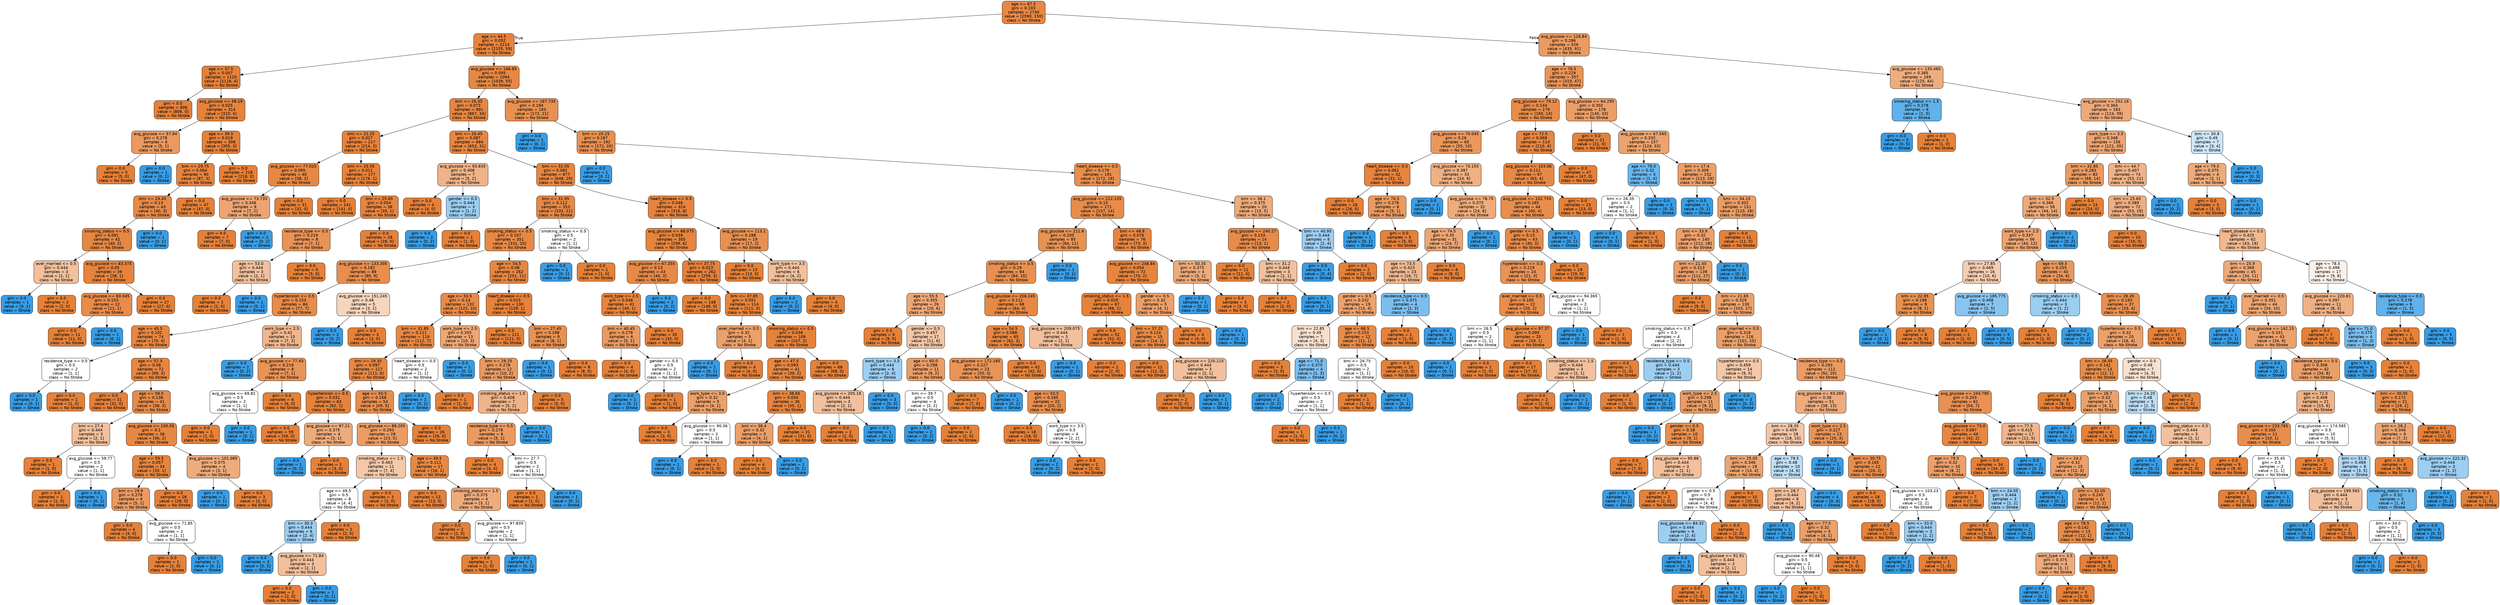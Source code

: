 digraph Tree {
node [shape=box, style="filled, rounded", color="black", fontname="helvetica"] ;
edge [fontname="helvetica"] ;
0 [label="age <= 67.5\ngini = 0.103\nsamples = 2740\nvalue = [2590, 150]\nclass = No Stroke", fillcolor="#e78844"] ;
1 [label="age <= 44.5\ngini = 0.052\nsamples = 2214\nvalue = [2155, 59]\nclass = No Stroke", fillcolor="#e6843e"] ;
0 -> 1 [labeldistance=2.5, labelangle=45, headlabel="True"] ;
2 [label="age <= 37.5\ngini = 0.007\nsamples = 1120\nvalue = [1116, 4]\nclass = No Stroke", fillcolor="#e5813a"] ;
1 -> 2 ;
3 [label="gini = 0.0\nsamples = 806\nvalue = [806, 0]\nclass = No Stroke", fillcolor="#e58139"] ;
2 -> 3 ;
4 [label="avg_glucose <= 58.19\ngini = 0.025\nsamples = 314\nvalue = [310, 4]\nclass = No Stroke", fillcolor="#e5833c"] ;
2 -> 4 ;
5 [label="avg_glucose <= 57.94\ngini = 0.278\nsamples = 6\nvalue = [5, 1]\nclass = No Stroke", fillcolor="#ea9a61"] ;
4 -> 5 ;
6 [label="gini = 0.0\nsamples = 5\nvalue = [5, 0]\nclass = No Stroke", fillcolor="#e58139"] ;
5 -> 6 ;
7 [label="gini = 0.0\nsamples = 1\nvalue = [0, 1]\nclass = Stroke", fillcolor="#399de5"] ;
5 -> 7 ;
8 [label="age <= 39.5\ngini = 0.019\nsamples = 308\nvalue = [305, 3]\nclass = No Stroke", fillcolor="#e5823b"] ;
4 -> 8 ;
9 [label="bmi <= 29.75\ngini = 0.064\nsamples = 90\nvalue = [87, 3]\nclass = No Stroke", fillcolor="#e68540"] ;
8 -> 9 ;
10 [label="bmi <= 29.45\ngini = 0.13\nsamples = 43\nvalue = [40, 3]\nclass = No Stroke", fillcolor="#e78a48"] ;
9 -> 10 ;
11 [label="smoking_status <= 0.5\ngini = 0.091\nsamples = 42\nvalue = [40, 2]\nclass = No Stroke", fillcolor="#e68743"] ;
10 -> 11 ;
12 [label="ever_married <= 0.5\ngini = 0.444\nsamples = 3\nvalue = [2, 1]\nclass = No Stroke", fillcolor="#f2c09c"] ;
11 -> 12 ;
13 [label="gini = 0.0\nsamples = 1\nvalue = [0, 1]\nclass = Stroke", fillcolor="#399de5"] ;
12 -> 13 ;
14 [label="gini = 0.0\nsamples = 2\nvalue = [2, 0]\nclass = No Stroke", fillcolor="#e58139"] ;
12 -> 14 ;
15 [label="avg_glucose <= 83.375\ngini = 0.05\nsamples = 39\nvalue = [38, 1]\nclass = No Stroke", fillcolor="#e6843e"] ;
11 -> 15 ;
16 [label="avg_glucose <= 83.045\ngini = 0.153\nsamples = 12\nvalue = [11, 1]\nclass = No Stroke", fillcolor="#e78c4b"] ;
15 -> 16 ;
17 [label="gini = 0.0\nsamples = 11\nvalue = [11, 0]\nclass = No Stroke", fillcolor="#e58139"] ;
16 -> 17 ;
18 [label="gini = 0.0\nsamples = 1\nvalue = [0, 1]\nclass = Stroke", fillcolor="#399de5"] ;
16 -> 18 ;
19 [label="gini = 0.0\nsamples = 27\nvalue = [27, 0]\nclass = No Stroke", fillcolor="#e58139"] ;
15 -> 19 ;
20 [label="gini = 0.0\nsamples = 1\nvalue = [0, 1]\nclass = Stroke", fillcolor="#399de5"] ;
10 -> 20 ;
21 [label="gini = 0.0\nsamples = 47\nvalue = [47, 0]\nclass = No Stroke", fillcolor="#e58139"] ;
9 -> 21 ;
22 [label="gini = 0.0\nsamples = 218\nvalue = [218, 0]\nclass = No Stroke", fillcolor="#e58139"] ;
8 -> 22 ;
23 [label="avg_glucose <= 166.85\ngini = 0.095\nsamples = 1094\nvalue = [1039, 55]\nclass = No Stroke", fillcolor="#e68843"] ;
1 -> 23 ;
24 [label="bmi <= 26.35\ngini = 0.073\nsamples = 901\nvalue = [867, 34]\nclass = No Stroke", fillcolor="#e68641"] ;
23 -> 24 ;
25 [label="bmi <= 21.25\ngini = 0.027\nsamples = 217\nvalue = [214, 3]\nclass = No Stroke", fillcolor="#e5833c"] ;
24 -> 25 ;
26 [label="avg_glucose <= 77.025\ngini = 0.095\nsamples = 40\nvalue = [38, 2]\nclass = No Stroke", fillcolor="#e68843"] ;
25 -> 26 ;
27 [label="avg_glucose <= 73.735\ngini = 0.346\nsamples = 9\nvalue = [7, 2]\nclass = No Stroke", fillcolor="#eca572"] ;
26 -> 27 ;
28 [label="gini = 0.0\nsamples = 7\nvalue = [7, 0]\nclass = No Stroke", fillcolor="#e58139"] ;
27 -> 28 ;
29 [label="gini = 0.0\nsamples = 2\nvalue = [0, 2]\nclass = Stroke", fillcolor="#399de5"] ;
27 -> 29 ;
30 [label="gini = 0.0\nsamples = 31\nvalue = [31, 0]\nclass = No Stroke", fillcolor="#e58139"] ;
26 -> 30 ;
31 [label="bmi <= 25.55\ngini = 0.011\nsamples = 177\nvalue = [176, 1]\nclass = No Stroke", fillcolor="#e5823a"] ;
25 -> 31 ;
32 [label="gini = 0.0\nsamples = 141\nvalue = [141, 0]\nclass = No Stroke", fillcolor="#e58139"] ;
31 -> 32 ;
33 [label="bmi <= 25.65\ngini = 0.054\nsamples = 36\nvalue = [35, 1]\nclass = No Stroke", fillcolor="#e6853f"] ;
31 -> 33 ;
34 [label="residence_type <= 0.5\ngini = 0.219\nsamples = 8\nvalue = [7, 1]\nclass = No Stroke", fillcolor="#e99355"] ;
33 -> 34 ;
35 [label="age <= 53.0\ngini = 0.444\nsamples = 3\nvalue = [2, 1]\nclass = No Stroke", fillcolor="#f2c09c"] ;
34 -> 35 ;
36 [label="gini = 0.0\nsamples = 2\nvalue = [2, 0]\nclass = No Stroke", fillcolor="#e58139"] ;
35 -> 36 ;
37 [label="gini = 0.0\nsamples = 1\nvalue = [0, 1]\nclass = Stroke", fillcolor="#399de5"] ;
35 -> 37 ;
38 [label="gini = 0.0\nsamples = 5\nvalue = [5, 0]\nclass = No Stroke", fillcolor="#e58139"] ;
34 -> 38 ;
39 [label="gini = 0.0\nsamples = 28\nvalue = [28, 0]\nclass = No Stroke", fillcolor="#e58139"] ;
33 -> 39 ;
40 [label="bmi <= 26.45\ngini = 0.087\nsamples = 684\nvalue = [653, 31]\nclass = No Stroke", fillcolor="#e68742"] ;
24 -> 40 ;
41 [label="avg_glucose <= 93.835\ngini = 0.408\nsamples = 7\nvalue = [5, 2]\nclass = No Stroke", fillcolor="#efb388"] ;
40 -> 41 ;
42 [label="gini = 0.0\nsamples = 4\nvalue = [4, 0]\nclass = No Stroke", fillcolor="#e58139"] ;
41 -> 42 ;
43 [label="gender <= 0.5\ngini = 0.444\nsamples = 3\nvalue = [1, 2]\nclass = Stroke", fillcolor="#9ccef2"] ;
41 -> 43 ;
44 [label="gini = 0.0\nsamples = 2\nvalue = [0, 2]\nclass = Stroke", fillcolor="#399de5"] ;
43 -> 44 ;
45 [label="gini = 0.0\nsamples = 1\nvalue = [1, 0]\nclass = No Stroke", fillcolor="#e58139"] ;
43 -> 45 ;
46 [label="bmi <= 32.05\ngini = 0.082\nsamples = 677\nvalue = [648, 29]\nclass = No Stroke", fillcolor="#e68742"] ;
40 -> 46 ;
47 [label="bmi <= 31.95\ngini = 0.112\nsamples = 353\nvalue = [332, 21]\nclass = No Stroke", fillcolor="#e78946"] ;
46 -> 47 ;
48 [label="smoking_status <= 0.5\ngini = 0.107\nsamples = 351\nvalue = [331, 20]\nclass = No Stroke", fillcolor="#e78945"] ;
47 -> 48 ;
49 [label="avg_glucose <= 133.305\ngini = 0.182\nsamples = 89\nvalue = [80, 9]\nclass = No Stroke", fillcolor="#e88f4f"] ;
48 -> 49 ;
50 [label="hypertension <= 0.5\ngini = 0.153\nsamples = 84\nvalue = [77, 7]\nclass = No Stroke", fillcolor="#e78c4b"] ;
49 -> 50 ;
51 [label="age <= 45.5\ngini = 0.102\nsamples = 74\nvalue = [70, 4]\nclass = No Stroke", fillcolor="#e68844"] ;
50 -> 51 ;
52 [label="residence_type <= 0.5\ngini = 0.5\nsamples = 2\nvalue = [1, 1]\nclass = No Stroke", fillcolor="#ffffff"] ;
51 -> 52 ;
53 [label="gini = 0.0\nsamples = 1\nvalue = [0, 1]\nclass = Stroke", fillcolor="#399de5"] ;
52 -> 53 ;
54 [label="gini = 0.0\nsamples = 1\nvalue = [1, 0]\nclass = No Stroke", fillcolor="#e58139"] ;
52 -> 54 ;
55 [label="age <= 57.5\ngini = 0.08\nsamples = 72\nvalue = [69, 3]\nclass = No Stroke", fillcolor="#e68642"] ;
51 -> 55 ;
56 [label="gini = 0.0\nsamples = 31\nvalue = [31, 0]\nclass = No Stroke", fillcolor="#e58139"] ;
55 -> 56 ;
57 [label="age <= 58.5\ngini = 0.136\nsamples = 41\nvalue = [38, 3]\nclass = No Stroke", fillcolor="#e78b49"] ;
55 -> 57 ;
58 [label="bmi <= 27.4\ngini = 0.444\nsamples = 3\nvalue = [2, 1]\nclass = No Stroke", fillcolor="#f2c09c"] ;
57 -> 58 ;
59 [label="gini = 0.0\nsamples = 1\nvalue = [1, 0]\nclass = No Stroke", fillcolor="#e58139"] ;
58 -> 59 ;
60 [label="avg_glucose <= 59.77\ngini = 0.5\nsamples = 2\nvalue = [1, 1]\nclass = No Stroke", fillcolor="#ffffff"] ;
58 -> 60 ;
61 [label="gini = 0.0\nsamples = 1\nvalue = [1, 0]\nclass = No Stroke", fillcolor="#e58139"] ;
60 -> 61 ;
62 [label="gini = 0.0\nsamples = 1\nvalue = [0, 1]\nclass = Stroke", fillcolor="#399de5"] ;
60 -> 62 ;
63 [label="avg_glucose <= 100.05\ngini = 0.1\nsamples = 38\nvalue = [36, 2]\nclass = No Stroke", fillcolor="#e68844"] ;
57 -> 63 ;
64 [label="age <= 59.5\ngini = 0.057\nsamples = 34\nvalue = [33, 1]\nclass = No Stroke", fillcolor="#e6853f"] ;
63 -> 64 ;
65 [label="bmi <= 29.9\ngini = 0.278\nsamples = 6\nvalue = [5, 1]\nclass = No Stroke", fillcolor="#ea9a61"] ;
64 -> 65 ;
66 [label="gini = 0.0\nsamples = 4\nvalue = [4, 0]\nclass = No Stroke", fillcolor="#e58139"] ;
65 -> 66 ;
67 [label="avg_glucose <= 71.85\ngini = 0.5\nsamples = 2\nvalue = [1, 1]\nclass = No Stroke", fillcolor="#ffffff"] ;
65 -> 67 ;
68 [label="gini = 0.0\nsamples = 1\nvalue = [1, 0]\nclass = No Stroke", fillcolor="#e58139"] ;
67 -> 68 ;
69 [label="gini = 0.0\nsamples = 1\nvalue = [0, 1]\nclass = Stroke", fillcolor="#399de5"] ;
67 -> 69 ;
70 [label="gini = 0.0\nsamples = 28\nvalue = [28, 0]\nclass = No Stroke", fillcolor="#e58139"] ;
64 -> 70 ;
71 [label="avg_glucose <= 101.085\ngini = 0.375\nsamples = 4\nvalue = [3, 1]\nclass = No Stroke", fillcolor="#eeab7b"] ;
63 -> 71 ;
72 [label="gini = 0.0\nsamples = 1\nvalue = [0, 1]\nclass = Stroke", fillcolor="#399de5"] ;
71 -> 72 ;
73 [label="gini = 0.0\nsamples = 3\nvalue = [3, 0]\nclass = No Stroke", fillcolor="#e58139"] ;
71 -> 73 ;
74 [label="work_type <= 2.5\ngini = 0.42\nsamples = 10\nvalue = [7, 3]\nclass = No Stroke", fillcolor="#f0b78e"] ;
50 -> 74 ;
75 [label="gini = 0.0\nsamples = 2\nvalue = [0, 2]\nclass = Stroke", fillcolor="#399de5"] ;
74 -> 75 ;
76 [label="avg_glucose <= 77.43\ngini = 0.219\nsamples = 8\nvalue = [7, 1]\nclass = No Stroke", fillcolor="#e99355"] ;
74 -> 76 ;
77 [label="avg_glucose <= 69.82\ngini = 0.5\nsamples = 2\nvalue = [1, 1]\nclass = No Stroke", fillcolor="#ffffff"] ;
76 -> 77 ;
78 [label="gini = 0.0\nsamples = 1\nvalue = [1, 0]\nclass = No Stroke", fillcolor="#e58139"] ;
77 -> 78 ;
79 [label="gini = 0.0\nsamples = 1\nvalue = [0, 1]\nclass = Stroke", fillcolor="#399de5"] ;
77 -> 79 ;
80 [label="gini = 0.0\nsamples = 6\nvalue = [6, 0]\nclass = No Stroke", fillcolor="#e58139"] ;
76 -> 80 ;
81 [label="avg_glucose <= 151.245\ngini = 0.48\nsamples = 5\nvalue = [3, 2]\nclass = No Stroke", fillcolor="#f6d5bd"] ;
49 -> 81 ;
82 [label="gini = 0.0\nsamples = 2\nvalue = [0, 2]\nclass = Stroke", fillcolor="#399de5"] ;
81 -> 82 ;
83 [label="gini = 0.0\nsamples = 3\nvalue = [3, 0]\nclass = No Stroke", fillcolor="#e58139"] ;
81 -> 83 ;
84 [label="age <= 54.5\ngini = 0.08\nsamples = 262\nvalue = [251, 11]\nclass = No Stroke", fillcolor="#e68742"] ;
48 -> 84 ;
85 [label="age <= 53.5\ngini = 0.14\nsamples = 132\nvalue = [122, 10]\nclass = No Stroke", fillcolor="#e78b49"] ;
84 -> 85 ;
86 [label="bmi <= 31.85\ngini = 0.111\nsamples = 119\nvalue = [112, 7]\nclass = No Stroke", fillcolor="#e78945"] ;
85 -> 86 ;
87 [label="bmi <= 29.35\ngini = 0.097\nsamples = 117\nvalue = [111, 6]\nclass = No Stroke", fillcolor="#e68844"] ;
86 -> 87 ;
88 [label="hypertension <= 0.5\ngini = 0.031\nsamples = 63\nvalue = [62, 1]\nclass = No Stroke", fillcolor="#e5833c"] ;
87 -> 88 ;
89 [label="gini = 0.0\nsamples = 59\nvalue = [59, 0]\nclass = No Stroke", fillcolor="#e58139"] ;
88 -> 89 ;
90 [label="avg_glucose <= 97.21\ngini = 0.375\nsamples = 4\nvalue = [3, 1]\nclass = No Stroke", fillcolor="#eeab7b"] ;
88 -> 90 ;
91 [label="gini = 0.0\nsamples = 1\nvalue = [0, 1]\nclass = Stroke", fillcolor="#399de5"] ;
90 -> 91 ;
92 [label="gini = 0.0\nsamples = 3\nvalue = [3, 0]\nclass = No Stroke", fillcolor="#e58139"] ;
90 -> 92 ;
93 [label="age <= 50.5\ngini = 0.168\nsamples = 54\nvalue = [49, 5]\nclass = No Stroke", fillcolor="#e88e4d"] ;
87 -> 93 ;
94 [label="avg_glucose <= 88.205\ngini = 0.293\nsamples = 28\nvalue = [23, 5]\nclass = No Stroke", fillcolor="#eb9c64"] ;
93 -> 94 ;
95 [label="smoking_status <= 1.5\ngini = 0.463\nsamples = 11\nvalue = [7, 4]\nclass = No Stroke", fillcolor="#f4c9aa"] ;
94 -> 95 ;
96 [label="age <= 49.5\ngini = 0.5\nsamples = 8\nvalue = [4, 4]\nclass = No Stroke", fillcolor="#ffffff"] ;
95 -> 96 ;
97 [label="bmi <= 30.3\ngini = 0.444\nsamples = 6\nvalue = [2, 4]\nclass = Stroke", fillcolor="#9ccef2"] ;
96 -> 97 ;
98 [label="gini = 0.0\nsamples = 3\nvalue = [0, 3]\nclass = Stroke", fillcolor="#399de5"] ;
97 -> 98 ;
99 [label="avg_glucose <= 71.84\ngini = 0.444\nsamples = 3\nvalue = [2, 1]\nclass = No Stroke", fillcolor="#f2c09c"] ;
97 -> 99 ;
100 [label="gini = 0.0\nsamples = 2\nvalue = [2, 0]\nclass = No Stroke", fillcolor="#e58139"] ;
99 -> 100 ;
101 [label="gini = 0.0\nsamples = 1\nvalue = [0, 1]\nclass = Stroke", fillcolor="#399de5"] ;
99 -> 101 ;
102 [label="gini = 0.0\nsamples = 2\nvalue = [2, 0]\nclass = No Stroke", fillcolor="#e58139"] ;
96 -> 102 ;
103 [label="gini = 0.0\nsamples = 3\nvalue = [3, 0]\nclass = No Stroke", fillcolor="#e58139"] ;
95 -> 103 ;
104 [label="age <= 49.5\ngini = 0.111\nsamples = 17\nvalue = [16, 1]\nclass = No Stroke", fillcolor="#e78945"] ;
94 -> 104 ;
105 [label="gini = 0.0\nsamples = 13\nvalue = [13, 0]\nclass = No Stroke", fillcolor="#e58139"] ;
104 -> 105 ;
106 [label="smoking_status <= 1.5\ngini = 0.375\nsamples = 4\nvalue = [3, 1]\nclass = No Stroke", fillcolor="#eeab7b"] ;
104 -> 106 ;
107 [label="gini = 0.0\nsamples = 2\nvalue = [2, 0]\nclass = No Stroke", fillcolor="#e58139"] ;
106 -> 107 ;
108 [label="avg_glucose <= 97.835\ngini = 0.5\nsamples = 2\nvalue = [1, 1]\nclass = No Stroke", fillcolor="#ffffff"] ;
106 -> 108 ;
109 [label="gini = 0.0\nsamples = 1\nvalue = [1, 0]\nclass = No Stroke", fillcolor="#e58139"] ;
108 -> 109 ;
110 [label="gini = 0.0\nsamples = 1\nvalue = [0, 1]\nclass = Stroke", fillcolor="#399de5"] ;
108 -> 110 ;
111 [label="gini = 0.0\nsamples = 26\nvalue = [26, 0]\nclass = No Stroke", fillcolor="#e58139"] ;
93 -> 111 ;
112 [label="heart_disease <= 0.5\ngini = 0.5\nsamples = 2\nvalue = [1, 1]\nclass = No Stroke", fillcolor="#ffffff"] ;
86 -> 112 ;
113 [label="gini = 0.0\nsamples = 1\nvalue = [0, 1]\nclass = Stroke", fillcolor="#399de5"] ;
112 -> 113 ;
114 [label="gini = 0.0\nsamples = 1\nvalue = [1, 0]\nclass = No Stroke", fillcolor="#e58139"] ;
112 -> 114 ;
115 [label="work_type <= 2.5\ngini = 0.355\nsamples = 13\nvalue = [10, 3]\nclass = No Stroke", fillcolor="#eda774"] ;
85 -> 115 ;
116 [label="gini = 0.0\nsamples = 1\nvalue = [0, 1]\nclass = Stroke", fillcolor="#399de5"] ;
115 -> 116 ;
117 [label="bmi <= 29.25\ngini = 0.278\nsamples = 12\nvalue = [10, 2]\nclass = No Stroke", fillcolor="#ea9a61"] ;
115 -> 117 ;
118 [label="smoking_status <= 1.5\ngini = 0.408\nsamples = 7\nvalue = [5, 2]\nclass = No Stroke", fillcolor="#efb388"] ;
117 -> 118 ;
119 [label="residence_type <= 0.5\ngini = 0.278\nsamples = 6\nvalue = [5, 1]\nclass = No Stroke", fillcolor="#ea9a61"] ;
118 -> 119 ;
120 [label="gini = 0.0\nsamples = 4\nvalue = [4, 0]\nclass = No Stroke", fillcolor="#e58139"] ;
119 -> 120 ;
121 [label="bmi <= 27.7\ngini = 0.5\nsamples = 2\nvalue = [1, 1]\nclass = No Stroke", fillcolor="#ffffff"] ;
119 -> 121 ;
122 [label="gini = 0.0\nsamples = 1\nvalue = [1, 0]\nclass = No Stroke", fillcolor="#e58139"] ;
121 -> 122 ;
123 [label="gini = 0.0\nsamples = 1\nvalue = [0, 1]\nclass = Stroke", fillcolor="#399de5"] ;
121 -> 123 ;
124 [label="gini = 0.0\nsamples = 1\nvalue = [0, 1]\nclass = Stroke", fillcolor="#399de5"] ;
118 -> 124 ;
125 [label="gini = 0.0\nsamples = 5\nvalue = [5, 0]\nclass = No Stroke", fillcolor="#e58139"] ;
117 -> 125 ;
126 [label="heart_disease <= 0.5\ngini = 0.015\nsamples = 130\nvalue = [129, 1]\nclass = No Stroke", fillcolor="#e5823b"] ;
84 -> 126 ;
127 [label="gini = 0.0\nsamples = 121\nvalue = [121, 0]\nclass = No Stroke", fillcolor="#e58139"] ;
126 -> 127 ;
128 [label="bmi <= 27.45\ngini = 0.198\nsamples = 9\nvalue = [8, 1]\nclass = No Stroke", fillcolor="#e89152"] ;
126 -> 128 ;
129 [label="gini = 0.0\nsamples = 1\nvalue = [0, 1]\nclass = Stroke", fillcolor="#399de5"] ;
128 -> 129 ;
130 [label="gini = 0.0\nsamples = 8\nvalue = [8, 0]\nclass = No Stroke", fillcolor="#e58139"] ;
128 -> 130 ;
131 [label="smoking_status <= 0.5\ngini = 0.5\nsamples = 2\nvalue = [1, 1]\nclass = No Stroke", fillcolor="#ffffff"] ;
47 -> 131 ;
132 [label="gini = 0.0\nsamples = 1\nvalue = [0, 1]\nclass = Stroke", fillcolor="#399de5"] ;
131 -> 132 ;
133 [label="gini = 0.0\nsamples = 1\nvalue = [1, 0]\nclass = No Stroke", fillcolor="#e58139"] ;
131 -> 133 ;
134 [label="heart_disease <= 0.5\ngini = 0.048\nsamples = 324\nvalue = [316, 8]\nclass = No Stroke", fillcolor="#e6843e"] ;
46 -> 134 ;
135 [label="avg_glucose <= 68.075\ngini = 0.039\nsamples = 305\nvalue = [299, 6]\nclass = No Stroke", fillcolor="#e6843d"] ;
134 -> 135 ;
136 [label="avg_glucose <= 67.355\ngini = 0.13\nsamples = 43\nvalue = [40, 3]\nclass = No Stroke", fillcolor="#e78a48"] ;
135 -> 136 ;
137 [label="work_type <= 2.5\ngini = 0.048\nsamples = 41\nvalue = [40, 1]\nclass = No Stroke", fillcolor="#e6843e"] ;
136 -> 137 ;
138 [label="bmi <= 40.45\ngini = 0.278\nsamples = 6\nvalue = [5, 1]\nclass = No Stroke", fillcolor="#ea9a61"] ;
137 -> 138 ;
139 [label="gini = 0.0\nsamples = 4\nvalue = [4, 0]\nclass = No Stroke", fillcolor="#e58139"] ;
138 -> 139 ;
140 [label="gender <= 0.5\ngini = 0.5\nsamples = 2\nvalue = [1, 1]\nclass = No Stroke", fillcolor="#ffffff"] ;
138 -> 140 ;
141 [label="gini = 0.0\nsamples = 1\nvalue = [0, 1]\nclass = Stroke", fillcolor="#399de5"] ;
140 -> 141 ;
142 [label="gini = 0.0\nsamples = 1\nvalue = [1, 0]\nclass = No Stroke", fillcolor="#e58139"] ;
140 -> 142 ;
143 [label="gini = 0.0\nsamples = 35\nvalue = [35, 0]\nclass = No Stroke", fillcolor="#e58139"] ;
137 -> 143 ;
144 [label="gini = 0.0\nsamples = 2\nvalue = [0, 2]\nclass = Stroke", fillcolor="#399de5"] ;
136 -> 144 ;
145 [label="bmi <= 37.75\ngini = 0.023\nsamples = 262\nvalue = [259, 3]\nclass = No Stroke", fillcolor="#e5823b"] ;
135 -> 145 ;
146 [label="gini = 0.0\nsamples = 148\nvalue = [148, 0]\nclass = No Stroke", fillcolor="#e58139"] ;
145 -> 146 ;
147 [label="bmi <= 37.85\ngini = 0.051\nsamples = 114\nvalue = [111, 3]\nclass = No Stroke", fillcolor="#e6843e"] ;
145 -> 147 ;
148 [label="ever_married <= 0.5\ngini = 0.32\nsamples = 5\nvalue = [4, 1]\nclass = No Stroke", fillcolor="#eca06a"] ;
147 -> 148 ;
149 [label="gini = 0.0\nsamples = 1\nvalue = [0, 1]\nclass = Stroke", fillcolor="#399de5"] ;
148 -> 149 ;
150 [label="gini = 0.0\nsamples = 4\nvalue = [4, 0]\nclass = No Stroke", fillcolor="#e58139"] ;
148 -> 150 ;
151 [label="smoking_status <= 0.5\ngini = 0.036\nsamples = 109\nvalue = [107, 2]\nclass = No Stroke", fillcolor="#e5833d"] ;
147 -> 151 ;
152 [label="age <= 47.5\ngini = 0.093\nsamples = 41\nvalue = [39, 2]\nclass = No Stroke", fillcolor="#e68743"] ;
151 -> 152 ;
153 [label="work_type <= 3.0\ngini = 0.32\nsamples = 5\nvalue = [4, 1]\nclass = No Stroke", fillcolor="#eca06a"] ;
152 -> 153 ;
154 [label="gini = 0.0\nsamples = 3\nvalue = [3, 0]\nclass = No Stroke", fillcolor="#e58139"] ;
153 -> 154 ;
155 [label="avg_glucose <= 90.06\ngini = 0.5\nsamples = 2\nvalue = [1, 1]\nclass = No Stroke", fillcolor="#ffffff"] ;
153 -> 155 ;
156 [label="gini = 0.0\nsamples = 1\nvalue = [0, 1]\nclass = Stroke", fillcolor="#399de5"] ;
155 -> 156 ;
157 [label="gini = 0.0\nsamples = 1\nvalue = [1, 0]\nclass = No Stroke", fillcolor="#e58139"] ;
155 -> 157 ;
158 [label="bmi <= 38.65\ngini = 0.054\nsamples = 36\nvalue = [35, 1]\nclass = No Stroke", fillcolor="#e6853f"] ;
152 -> 158 ;
159 [label="bmi <= 38.4\ngini = 0.32\nsamples = 5\nvalue = [4, 1]\nclass = No Stroke", fillcolor="#eca06a"] ;
158 -> 159 ;
160 [label="gini = 0.0\nsamples = 4\nvalue = [4, 0]\nclass = No Stroke", fillcolor="#e58139"] ;
159 -> 160 ;
161 [label="gini = 0.0\nsamples = 1\nvalue = [0, 1]\nclass = Stroke", fillcolor="#399de5"] ;
159 -> 161 ;
162 [label="gini = 0.0\nsamples = 31\nvalue = [31, 0]\nclass = No Stroke", fillcolor="#e58139"] ;
158 -> 162 ;
163 [label="gini = 0.0\nsamples = 68\nvalue = [68, 0]\nclass = No Stroke", fillcolor="#e58139"] ;
151 -> 163 ;
164 [label="avg_glucose <= 113.1\ngini = 0.188\nsamples = 19\nvalue = [17, 2]\nclass = No Stroke", fillcolor="#e89050"] ;
134 -> 164 ;
165 [label="gini = 0.0\nsamples = 13\nvalue = [13, 0]\nclass = No Stroke", fillcolor="#e58139"] ;
164 -> 165 ;
166 [label="work_type <= 3.5\ngini = 0.444\nsamples = 6\nvalue = [4, 2]\nclass = No Stroke", fillcolor="#f2c09c"] ;
164 -> 166 ;
167 [label="gini = 0.0\nsamples = 2\nvalue = [0, 2]\nclass = Stroke", fillcolor="#399de5"] ;
166 -> 167 ;
168 [label="gini = 0.0\nsamples = 4\nvalue = [4, 0]\nclass = No Stroke", fillcolor="#e58139"] ;
166 -> 168 ;
169 [label="avg_glucose <= 167.735\ngini = 0.194\nsamples = 193\nvalue = [172, 21]\nclass = No Stroke", fillcolor="#e89051"] ;
23 -> 169 ;
170 [label="gini = 0.0\nsamples = 1\nvalue = [0, 1]\nclass = Stroke", fillcolor="#399de5"] ;
169 -> 170 ;
171 [label="bmi <= 20.25\ngini = 0.187\nsamples = 192\nvalue = [172, 20]\nclass = No Stroke", fillcolor="#e89050"] ;
169 -> 171 ;
172 [label="gini = 0.0\nsamples = 1\nvalue = [0, 1]\nclass = Stroke", fillcolor="#399de5"] ;
171 -> 172 ;
173 [label="heart_disease <= 0.5\ngini = 0.179\nsamples = 191\nvalue = [172, 19]\nclass = No Stroke", fillcolor="#e88f4f"] ;
171 -> 173 ;
174 [label="avg_glucose <= 212.135\ngini = 0.15\nsamples = 171\nvalue = [157, 14]\nclass = No Stroke", fillcolor="#e78c4b"] ;
173 -> 174 ;
175 [label="avg_glucose <= 211.6\ngini = 0.205\nsamples = 95\nvalue = [84, 11]\nclass = No Stroke", fillcolor="#e89253"] ;
174 -> 175 ;
176 [label="smoking_status <= 0.5\ngini = 0.19\nsamples = 94\nvalue = [84, 10]\nclass = No Stroke", fillcolor="#e89051"] ;
175 -> 176 ;
177 [label="age <= 55.5\ngini = 0.355\nsamples = 26\nvalue = [20, 6]\nclass = No Stroke", fillcolor="#eda774"] ;
176 -> 177 ;
178 [label="gini = 0.0\nsamples = 9\nvalue = [9, 0]\nclass = No Stroke", fillcolor="#e58139"] ;
177 -> 178 ;
179 [label="gender <= 0.5\ngini = 0.457\nsamples = 17\nvalue = [11, 6]\nclass = No Stroke", fillcolor="#f3c6a5"] ;
177 -> 179 ;
180 [label="work_type <= 3.5\ngini = 0.444\nsamples = 6\nvalue = [2, 4]\nclass = Stroke", fillcolor="#9ccef2"] ;
179 -> 180 ;
181 [label="avg_glucose <= 205.18\ngini = 0.444\nsamples = 3\nvalue = [2, 1]\nclass = No Stroke", fillcolor="#f2c09c"] ;
180 -> 181 ;
182 [label="gini = 0.0\nsamples = 2\nvalue = [2, 0]\nclass = No Stroke", fillcolor="#e58139"] ;
181 -> 182 ;
183 [label="gini = 0.0\nsamples = 1\nvalue = [0, 1]\nclass = Stroke", fillcolor="#399de5"] ;
181 -> 183 ;
184 [label="gini = 0.0\nsamples = 3\nvalue = [0, 3]\nclass = Stroke", fillcolor="#399de5"] ;
180 -> 184 ;
185 [label="age <= 60.0\ngini = 0.298\nsamples = 11\nvalue = [9, 2]\nclass = No Stroke", fillcolor="#eb9d65"] ;
179 -> 185 ;
186 [label="bmi <= 39.7\ngini = 0.5\nsamples = 4\nvalue = [2, 2]\nclass = No Stroke", fillcolor="#ffffff"] ;
185 -> 186 ;
187 [label="gini = 0.0\nsamples = 2\nvalue = [0, 2]\nclass = Stroke", fillcolor="#399de5"] ;
186 -> 187 ;
188 [label="gini = 0.0\nsamples = 2\nvalue = [2, 0]\nclass = No Stroke", fillcolor="#e58139"] ;
186 -> 188 ;
189 [label="gini = 0.0\nsamples = 7\nvalue = [7, 0]\nclass = No Stroke", fillcolor="#e58139"] ;
185 -> 189 ;
190 [label="avg_glucose <= 208.245\ngini = 0.111\nsamples = 68\nvalue = [64, 4]\nclass = No Stroke", fillcolor="#e78945"] ;
176 -> 190 ;
191 [label="age <= 54.5\ngini = 0.088\nsamples = 65\nvalue = [62, 3]\nclass = No Stroke", fillcolor="#e68743"] ;
190 -> 191 ;
192 [label="avg_glucose <= 172.185\ngini = 0.227\nsamples = 23\nvalue = [20, 3]\nclass = No Stroke", fillcolor="#e99457"] ;
191 -> 192 ;
193 [label="gini = 0.0\nsamples = 1\nvalue = [0, 1]\nclass = Stroke", fillcolor="#399de5"] ;
192 -> 193 ;
194 [label="age <= 53.5\ngini = 0.165\nsamples = 22\nvalue = [20, 2]\nclass = No Stroke", fillcolor="#e88e4d"] ;
192 -> 194 ;
195 [label="gini = 0.0\nsamples = 18\nvalue = [18, 0]\nclass = No Stroke", fillcolor="#e58139"] ;
194 -> 195 ;
196 [label="work_type <= 3.5\ngini = 0.5\nsamples = 4\nvalue = [2, 2]\nclass = No Stroke", fillcolor="#ffffff"] ;
194 -> 196 ;
197 [label="gini = 0.0\nsamples = 2\nvalue = [0, 2]\nclass = Stroke", fillcolor="#399de5"] ;
196 -> 197 ;
198 [label="gini = 0.0\nsamples = 2\nvalue = [2, 0]\nclass = No Stroke", fillcolor="#e58139"] ;
196 -> 198 ;
199 [label="gini = 0.0\nsamples = 42\nvalue = [42, 0]\nclass = No Stroke", fillcolor="#e58139"] ;
191 -> 199 ;
200 [label="avg_glucose <= 209.075\ngini = 0.444\nsamples = 3\nvalue = [2, 1]\nclass = No Stroke", fillcolor="#f2c09c"] ;
190 -> 200 ;
201 [label="gini = 0.0\nsamples = 1\nvalue = [0, 1]\nclass = Stroke", fillcolor="#399de5"] ;
200 -> 201 ;
202 [label="gini = 0.0\nsamples = 2\nvalue = [2, 0]\nclass = No Stroke", fillcolor="#e58139"] ;
200 -> 202 ;
203 [label="gini = 0.0\nsamples = 1\nvalue = [0, 1]\nclass = Stroke", fillcolor="#399de5"] ;
175 -> 203 ;
204 [label="bmi <= 48.8\ngini = 0.076\nsamples = 76\nvalue = [73, 3]\nclass = No Stroke", fillcolor="#e68641"] ;
174 -> 204 ;
205 [label="avg_glucose <= 248.84\ngini = 0.054\nsamples = 72\nvalue = [70, 2]\nclass = No Stroke", fillcolor="#e6853f"] ;
204 -> 205 ;
206 [label="smoking_status <= 1.5\ngini = 0.029\nsamples = 67\nvalue = [66, 1]\nclass = No Stroke", fillcolor="#e5833c"] ;
205 -> 206 ;
207 [label="gini = 0.0\nsamples = 52\nvalue = [52, 0]\nclass = No Stroke", fillcolor="#e58139"] ;
206 -> 207 ;
208 [label="bmi <= 37.25\ngini = 0.124\nsamples = 15\nvalue = [14, 1]\nclass = No Stroke", fillcolor="#e78a47"] ;
206 -> 208 ;
209 [label="gini = 0.0\nsamples = 12\nvalue = [12, 0]\nclass = No Stroke", fillcolor="#e58139"] ;
208 -> 209 ;
210 [label="avg_glucose <= 220.215\ngini = 0.444\nsamples = 3\nvalue = [2, 1]\nclass = No Stroke", fillcolor="#f2c09c"] ;
208 -> 210 ;
211 [label="gini = 0.0\nsamples = 2\nvalue = [2, 0]\nclass = No Stroke", fillcolor="#e58139"] ;
210 -> 211 ;
212 [label="gini = 0.0\nsamples = 1\nvalue = [0, 1]\nclass = Stroke", fillcolor="#399de5"] ;
210 -> 212 ;
213 [label="gender <= 0.5\ngini = 0.32\nsamples = 5\nvalue = [4, 1]\nclass = No Stroke", fillcolor="#eca06a"] ;
205 -> 213 ;
214 [label="gini = 0.0\nsamples = 4\nvalue = [4, 0]\nclass = No Stroke", fillcolor="#e58139"] ;
213 -> 214 ;
215 [label="gini = 0.0\nsamples = 1\nvalue = [0, 1]\nclass = Stroke", fillcolor="#399de5"] ;
213 -> 215 ;
216 [label="bmi <= 50.35\ngini = 0.375\nsamples = 4\nvalue = [3, 1]\nclass = No Stroke", fillcolor="#eeab7b"] ;
204 -> 216 ;
217 [label="gini = 0.0\nsamples = 1\nvalue = [0, 1]\nclass = Stroke", fillcolor="#399de5"] ;
216 -> 217 ;
218 [label="gini = 0.0\nsamples = 3\nvalue = [3, 0]\nclass = No Stroke", fillcolor="#e58139"] ;
216 -> 218 ;
219 [label="bmi <= 36.1\ngini = 0.375\nsamples = 20\nvalue = [15, 5]\nclass = No Stroke", fillcolor="#eeab7b"] ;
173 -> 219 ;
220 [label="avg_glucose <= 240.27\ngini = 0.133\nsamples = 14\nvalue = [13, 1]\nclass = No Stroke", fillcolor="#e78b48"] ;
219 -> 220 ;
221 [label="gini = 0.0\nsamples = 11\nvalue = [11, 0]\nclass = No Stroke", fillcolor="#e58139"] ;
220 -> 221 ;
222 [label="bmi <= 31.2\ngini = 0.444\nsamples = 3\nvalue = [2, 1]\nclass = No Stroke", fillcolor="#f2c09c"] ;
220 -> 222 ;
223 [label="gini = 0.0\nsamples = 2\nvalue = [2, 0]\nclass = No Stroke", fillcolor="#e58139"] ;
222 -> 223 ;
224 [label="gini = 0.0\nsamples = 1\nvalue = [0, 1]\nclass = Stroke", fillcolor="#399de5"] ;
222 -> 224 ;
225 [label="bmi <= 40.95\ngini = 0.444\nsamples = 6\nvalue = [2, 4]\nclass = Stroke", fillcolor="#9ccef2"] ;
219 -> 225 ;
226 [label="gini = 0.0\nsamples = 4\nvalue = [0, 4]\nclass = Stroke", fillcolor="#399de5"] ;
225 -> 226 ;
227 [label="gini = 0.0\nsamples = 2\nvalue = [2, 0]\nclass = No Stroke", fillcolor="#e58139"] ;
225 -> 227 ;
228 [label="avg_glucose <= 126.84\ngini = 0.286\nsamples = 526\nvalue = [435, 91]\nclass = No Stroke", fillcolor="#ea9b62"] ;
0 -> 228 [labeldistance=2.5, labelangle=-45, headlabel="False"] ;
229 [label="age <= 76.5\ngini = 0.229\nsamples = 357\nvalue = [310, 47]\nclass = No Stroke", fillcolor="#e99457"] ;
228 -> 229 ;
230 [label="avg_glucose <= 79.12\ngini = 0.144\nsamples = 179\nvalue = [165, 14]\nclass = No Stroke", fillcolor="#e78c4a"] ;
229 -> 230 ;
231 [label="avg_glucose <= 70.045\ngini = 0.26\nsamples = 65\nvalue = [55, 10]\nclass = No Stroke", fillcolor="#ea985d"] ;
230 -> 231 ;
232 [label="heart_disease <= 0.5\ngini = 0.061\nsamples = 32\nvalue = [31, 1]\nclass = No Stroke", fillcolor="#e6853f"] ;
231 -> 232 ;
233 [label="gini = 0.0\nsamples = 26\nvalue = [26, 0]\nclass = No Stroke", fillcolor="#e58139"] ;
232 -> 233 ;
234 [label="age <= 70.5\ngini = 0.278\nsamples = 6\nvalue = [5, 1]\nclass = No Stroke", fillcolor="#ea9a61"] ;
232 -> 234 ;
235 [label="gini = 0.0\nsamples = 1\nvalue = [0, 1]\nclass = Stroke", fillcolor="#399de5"] ;
234 -> 235 ;
236 [label="gini = 0.0\nsamples = 5\nvalue = [5, 0]\nclass = No Stroke", fillcolor="#e58139"] ;
234 -> 236 ;
237 [label="avg_glucose <= 70.155\ngini = 0.397\nsamples = 33\nvalue = [24, 9]\nclass = No Stroke", fillcolor="#efb083"] ;
231 -> 237 ;
238 [label="gini = 0.0\nsamples = 1\nvalue = [0, 1]\nclass = Stroke", fillcolor="#399de5"] ;
237 -> 238 ;
239 [label="avg_glucose <= 78.75\ngini = 0.375\nsamples = 32\nvalue = [24, 8]\nclass = No Stroke", fillcolor="#eeab7b"] ;
237 -> 239 ;
240 [label="age <= 74.5\ngini = 0.35\nsamples = 31\nvalue = [24, 7]\nclass = No Stroke", fillcolor="#eda673"] ;
239 -> 240 ;
241 [label="age <= 73.5\ngini = 0.423\nsamples = 23\nvalue = [16, 7]\nclass = No Stroke", fillcolor="#f0b890"] ;
240 -> 241 ;
242 [label="gender <= 0.5\ngini = 0.332\nsamples = 19\nvalue = [15, 4]\nclass = No Stroke", fillcolor="#eca36e"] ;
241 -> 242 ;
243 [label="bmi <= 22.85\ngini = 0.49\nsamples = 7\nvalue = [4, 3]\nclass = No Stroke", fillcolor="#f8e0ce"] ;
242 -> 243 ;
244 [label="gini = 0.0\nsamples = 3\nvalue = [3, 0]\nclass = No Stroke", fillcolor="#e58139"] ;
243 -> 244 ;
245 [label="age <= 71.0\ngini = 0.375\nsamples = 4\nvalue = [1, 3]\nclass = Stroke", fillcolor="#7bbeee"] ;
243 -> 245 ;
246 [label="gini = 0.0\nsamples = 2\nvalue = [0, 2]\nclass = Stroke", fillcolor="#399de5"] ;
245 -> 246 ;
247 [label="hypertension <= 0.5\ngini = 0.5\nsamples = 2\nvalue = [1, 1]\nclass = No Stroke", fillcolor="#ffffff"] ;
245 -> 247 ;
248 [label="gini = 0.0\nsamples = 1\nvalue = [1, 0]\nclass = No Stroke", fillcolor="#e58139"] ;
247 -> 248 ;
249 [label="gini = 0.0\nsamples = 1\nvalue = [0, 1]\nclass = Stroke", fillcolor="#399de5"] ;
247 -> 249 ;
250 [label="age <= 68.5\ngini = 0.153\nsamples = 12\nvalue = [11, 1]\nclass = No Stroke", fillcolor="#e78c4b"] ;
242 -> 250 ;
251 [label="bmi <= 26.75\ngini = 0.5\nsamples = 2\nvalue = [1, 1]\nclass = No Stroke", fillcolor="#ffffff"] ;
250 -> 251 ;
252 [label="gini = 0.0\nsamples = 1\nvalue = [1, 0]\nclass = No Stroke", fillcolor="#e58139"] ;
251 -> 252 ;
253 [label="gini = 0.0\nsamples = 1\nvalue = [0, 1]\nclass = Stroke", fillcolor="#399de5"] ;
251 -> 253 ;
254 [label="gini = 0.0\nsamples = 10\nvalue = [10, 0]\nclass = No Stroke", fillcolor="#e58139"] ;
250 -> 254 ;
255 [label="residence_type <= 0.5\ngini = 0.375\nsamples = 4\nvalue = [1, 3]\nclass = Stroke", fillcolor="#7bbeee"] ;
241 -> 255 ;
256 [label="gini = 0.0\nsamples = 1\nvalue = [1, 0]\nclass = No Stroke", fillcolor="#e58139"] ;
255 -> 256 ;
257 [label="gini = 0.0\nsamples = 3\nvalue = [0, 3]\nclass = Stroke", fillcolor="#399de5"] ;
255 -> 257 ;
258 [label="gini = 0.0\nsamples = 8\nvalue = [8, 0]\nclass = No Stroke", fillcolor="#e58139"] ;
240 -> 258 ;
259 [label="gini = 0.0\nsamples = 1\nvalue = [0, 1]\nclass = Stroke", fillcolor="#399de5"] ;
239 -> 259 ;
260 [label="age <= 72.5\ngini = 0.068\nsamples = 114\nvalue = [110, 4]\nclass = No Stroke", fillcolor="#e68640"] ;
230 -> 260 ;
261 [label="avg_glucose <= 103.06\ngini = 0.112\nsamples = 67\nvalue = [63, 4]\nclass = No Stroke", fillcolor="#e78946"] ;
260 -> 261 ;
262 [label="avg_glucose <= 102.755\ngini = 0.165\nsamples = 44\nvalue = [40, 4]\nclass = No Stroke", fillcolor="#e88e4d"] ;
261 -> 262 ;
263 [label="gender <= 0.5\ngini = 0.13\nsamples = 43\nvalue = [40, 3]\nclass = No Stroke", fillcolor="#e78a48"] ;
262 -> 263 ;
264 [label="hypertension <= 0.5\ngini = 0.219\nsamples = 24\nvalue = [21, 3]\nclass = No Stroke", fillcolor="#e99355"] ;
263 -> 264 ;
265 [label="ever_married <= 0.5\ngini = 0.165\nsamples = 22\nvalue = [20, 2]\nclass = No Stroke", fillcolor="#e88e4d"] ;
264 -> 265 ;
266 [label="bmi <= 26.5\ngini = 0.5\nsamples = 2\nvalue = [1, 1]\nclass = No Stroke", fillcolor="#ffffff"] ;
265 -> 266 ;
267 [label="gini = 0.0\nsamples = 1\nvalue = [0, 1]\nclass = Stroke", fillcolor="#399de5"] ;
266 -> 267 ;
268 [label="gini = 0.0\nsamples = 1\nvalue = [1, 0]\nclass = No Stroke", fillcolor="#e58139"] ;
266 -> 268 ;
269 [label="avg_glucose <= 97.37\ngini = 0.095\nsamples = 20\nvalue = [19, 1]\nclass = No Stroke", fillcolor="#e68843"] ;
265 -> 269 ;
270 [label="gini = 0.0\nsamples = 17\nvalue = [17, 0]\nclass = No Stroke", fillcolor="#e58139"] ;
269 -> 270 ;
271 [label="smoking_status <= 1.5\ngini = 0.444\nsamples = 3\nvalue = [2, 1]\nclass = No Stroke", fillcolor="#f2c09c"] ;
269 -> 271 ;
272 [label="gini = 0.0\nsamples = 2\nvalue = [2, 0]\nclass = No Stroke", fillcolor="#e58139"] ;
271 -> 272 ;
273 [label="gini = 0.0\nsamples = 1\nvalue = [0, 1]\nclass = Stroke", fillcolor="#399de5"] ;
271 -> 273 ;
274 [label="avg_glucose <= 94.365\ngini = 0.5\nsamples = 2\nvalue = [1, 1]\nclass = No Stroke", fillcolor="#ffffff"] ;
264 -> 274 ;
275 [label="gini = 0.0\nsamples = 1\nvalue = [0, 1]\nclass = Stroke", fillcolor="#399de5"] ;
274 -> 275 ;
276 [label="gini = 0.0\nsamples = 1\nvalue = [1, 0]\nclass = No Stroke", fillcolor="#e58139"] ;
274 -> 276 ;
277 [label="gini = 0.0\nsamples = 19\nvalue = [19, 0]\nclass = No Stroke", fillcolor="#e58139"] ;
263 -> 277 ;
278 [label="gini = 0.0\nsamples = 1\nvalue = [0, 1]\nclass = Stroke", fillcolor="#399de5"] ;
262 -> 278 ;
279 [label="gini = 0.0\nsamples = 23\nvalue = [23, 0]\nclass = No Stroke", fillcolor="#e58139"] ;
261 -> 279 ;
280 [label="gini = 0.0\nsamples = 47\nvalue = [47, 0]\nclass = No Stroke", fillcolor="#e58139"] ;
260 -> 280 ;
281 [label="avg_glucose <= 64.295\ngini = 0.302\nsamples = 178\nvalue = [145, 33]\nclass = No Stroke", fillcolor="#eb9e66"] ;
229 -> 281 ;
282 [label="gini = 0.0\nsamples = 21\nvalue = [21, 0]\nclass = No Stroke", fillcolor="#e58139"] ;
281 -> 282 ;
283 [label="avg_glucose <= 67.565\ngini = 0.332\nsamples = 157\nvalue = [124, 33]\nclass = No Stroke", fillcolor="#eca36e"] ;
281 -> 283 ;
284 [label="age <= 79.5\ngini = 0.32\nsamples = 5\nvalue = [1, 4]\nclass = Stroke", fillcolor="#6ab6ec"] ;
283 -> 284 ;
285 [label="bmi <= 26.35\ngini = 0.5\nsamples = 2\nvalue = [1, 1]\nclass = No Stroke", fillcolor="#ffffff"] ;
284 -> 285 ;
286 [label="gini = 0.0\nsamples = 1\nvalue = [0, 1]\nclass = Stroke", fillcolor="#399de5"] ;
285 -> 286 ;
287 [label="gini = 0.0\nsamples = 1\nvalue = [1, 0]\nclass = No Stroke", fillcolor="#e58139"] ;
285 -> 287 ;
288 [label="gini = 0.0\nsamples = 3\nvalue = [0, 3]\nclass = Stroke", fillcolor="#399de5"] ;
284 -> 288 ;
289 [label="bmi <= 17.4\ngini = 0.309\nsamples = 152\nvalue = [123, 29]\nclass = No Stroke", fillcolor="#eb9f68"] ;
283 -> 289 ;
290 [label="gini = 0.0\nsamples = 1\nvalue = [0, 1]\nclass = Stroke", fillcolor="#399de5"] ;
289 -> 290 ;
291 [label="bmi <= 34.15\ngini = 0.302\nsamples = 151\nvalue = [123, 28]\nclass = No Stroke", fillcolor="#eb9e66"] ;
289 -> 291 ;
292 [label="bmi <= 33.9\ngini = 0.32\nsamples = 140\nvalue = [112, 28]\nclass = No Stroke", fillcolor="#eca06a"] ;
291 -> 292 ;
293 [label="bmi <= 21.45\ngini = 0.313\nsamples = 139\nvalue = [112, 27]\nclass = No Stroke", fillcolor="#eb9f69"] ;
292 -> 293 ;
294 [label="gini = 0.0\nsamples = 9\nvalue = [9, 0]\nclass = No Stroke", fillcolor="#e58139"] ;
293 -> 294 ;
295 [label="bmi <= 21.65\ngini = 0.329\nsamples = 130\nvalue = [103, 27]\nclass = No Stroke", fillcolor="#eca26d"] ;
293 -> 295 ;
296 [label="smoking_status <= 0.5\ngini = 0.5\nsamples = 4\nvalue = [2, 2]\nclass = No Stroke", fillcolor="#ffffff"] ;
295 -> 296 ;
297 [label="gini = 0.0\nsamples = 1\nvalue = [1, 0]\nclass = No Stroke", fillcolor="#e58139"] ;
296 -> 297 ;
298 [label="residence_type <= 0.5\ngini = 0.444\nsamples = 3\nvalue = [1, 2]\nclass = Stroke", fillcolor="#9ccef2"] ;
296 -> 298 ;
299 [label="gini = 0.0\nsamples = 1\nvalue = [1, 0]\nclass = No Stroke", fillcolor="#e58139"] ;
298 -> 299 ;
300 [label="gini = 0.0\nsamples = 2\nvalue = [0, 2]\nclass = Stroke", fillcolor="#399de5"] ;
298 -> 300 ;
301 [label="ever_married <= 0.5\ngini = 0.318\nsamples = 126\nvalue = [101, 25]\nclass = No Stroke", fillcolor="#eba06a"] ;
295 -> 301 ;
302 [label="hypertension <= 0.5\ngini = 0.459\nsamples = 14\nvalue = [9, 5]\nclass = No Stroke", fillcolor="#f3c7a7"] ;
301 -> 302 ;
303 [label="work_type <= 2.5\ngini = 0.298\nsamples = 11\nvalue = [9, 2]\nclass = No Stroke", fillcolor="#eb9d65"] ;
302 -> 303 ;
304 [label="gini = 0.0\nsamples = 1\nvalue = [0, 1]\nclass = Stroke", fillcolor="#399de5"] ;
303 -> 304 ;
305 [label="gender <= 0.5\ngini = 0.18\nsamples = 10\nvalue = [9, 1]\nclass = No Stroke", fillcolor="#e88f4f"] ;
303 -> 305 ;
306 [label="gini = 0.0\nsamples = 7\nvalue = [7, 0]\nclass = No Stroke", fillcolor="#e58139"] ;
305 -> 306 ;
307 [label="avg_glucose <= 95.88\ngini = 0.444\nsamples = 3\nvalue = [2, 1]\nclass = No Stroke", fillcolor="#f2c09c"] ;
305 -> 307 ;
308 [label="gini = 0.0\nsamples = 1\nvalue = [0, 1]\nclass = Stroke", fillcolor="#399de5"] ;
307 -> 308 ;
309 [label="gini = 0.0\nsamples = 2\nvalue = [2, 0]\nclass = No Stroke", fillcolor="#e58139"] ;
307 -> 309 ;
310 [label="gini = 0.0\nsamples = 3\nvalue = [0, 3]\nclass = Stroke", fillcolor="#399de5"] ;
302 -> 310 ;
311 [label="residence_type <= 0.5\ngini = 0.293\nsamples = 112\nvalue = [92, 20]\nclass = No Stroke", fillcolor="#eb9c64"] ;
301 -> 311 ;
312 [label="avg_glucose <= 93.265\ngini = 0.38\nsamples = 51\nvalue = [38, 13]\nclass = No Stroke", fillcolor="#eeac7d"] ;
311 -> 312 ;
313 [label="bmi <= 28.35\ngini = 0.459\nsamples = 28\nvalue = [18, 10]\nclass = No Stroke", fillcolor="#f3c7a7"] ;
312 -> 313 ;
314 [label="bmi <= 25.05\ngini = 0.346\nsamples = 18\nvalue = [14, 4]\nclass = No Stroke", fillcolor="#eca572"] ;
313 -> 314 ;
315 [label="gender <= 0.5\ngini = 0.5\nsamples = 8\nvalue = [4, 4]\nclass = No Stroke", fillcolor="#ffffff"] ;
314 -> 315 ;
316 [label="avg_glucose <= 84.32\ngini = 0.444\nsamples = 6\nvalue = [2, 4]\nclass = Stroke", fillcolor="#9ccef2"] ;
315 -> 316 ;
317 [label="gini = 0.0\nsamples = 3\nvalue = [0, 3]\nclass = Stroke", fillcolor="#399de5"] ;
316 -> 317 ;
318 [label="avg_glucose <= 91.91\ngini = 0.444\nsamples = 3\nvalue = [2, 1]\nclass = No Stroke", fillcolor="#f2c09c"] ;
316 -> 318 ;
319 [label="gini = 0.0\nsamples = 2\nvalue = [2, 0]\nclass = No Stroke", fillcolor="#e58139"] ;
318 -> 319 ;
320 [label="gini = 0.0\nsamples = 1\nvalue = [0, 1]\nclass = Stroke", fillcolor="#399de5"] ;
318 -> 320 ;
321 [label="gini = 0.0\nsamples = 2\nvalue = [2, 0]\nclass = No Stroke", fillcolor="#e58139"] ;
315 -> 321 ;
322 [label="gini = 0.0\nsamples = 10\nvalue = [10, 0]\nclass = No Stroke", fillcolor="#e58139"] ;
314 -> 322 ;
323 [label="age <= 79.5\ngini = 0.48\nsamples = 10\nvalue = [4, 6]\nclass = Stroke", fillcolor="#bddef6"] ;
313 -> 323 ;
324 [label="bmi <= 28.7\ngini = 0.444\nsamples = 6\nvalue = [4, 2]\nclass = No Stroke", fillcolor="#f2c09c"] ;
323 -> 324 ;
325 [label="gini = 0.0\nsamples = 1\nvalue = [0, 1]\nclass = Stroke", fillcolor="#399de5"] ;
324 -> 325 ;
326 [label="age <= 77.5\ngini = 0.32\nsamples = 5\nvalue = [4, 1]\nclass = No Stroke", fillcolor="#eca06a"] ;
324 -> 326 ;
327 [label="avg_glucose <= 90.48\ngini = 0.5\nsamples = 2\nvalue = [1, 1]\nclass = No Stroke", fillcolor="#ffffff"] ;
326 -> 327 ;
328 [label="gini = 0.0\nsamples = 1\nvalue = [0, 1]\nclass = Stroke", fillcolor="#399de5"] ;
327 -> 328 ;
329 [label="gini = 0.0\nsamples = 1\nvalue = [1, 0]\nclass = No Stroke", fillcolor="#e58139"] ;
327 -> 329 ;
330 [label="gini = 0.0\nsamples = 3\nvalue = [3, 0]\nclass = No Stroke", fillcolor="#e58139"] ;
326 -> 330 ;
331 [label="gini = 0.0\nsamples = 4\nvalue = [0, 4]\nclass = Stroke", fillcolor="#399de5"] ;
323 -> 331 ;
332 [label="work_type <= 2.5\ngini = 0.227\nsamples = 23\nvalue = [20, 3]\nclass = No Stroke", fillcolor="#e99457"] ;
312 -> 332 ;
333 [label="gini = 0.0\nsamples = 1\nvalue = [0, 1]\nclass = Stroke", fillcolor="#399de5"] ;
332 -> 333 ;
334 [label="bmi <= 30.75\ngini = 0.165\nsamples = 22\nvalue = [20, 2]\nclass = No Stroke", fillcolor="#e88e4d"] ;
332 -> 334 ;
335 [label="gini = 0.0\nsamples = 18\nvalue = [18, 0]\nclass = No Stroke", fillcolor="#e58139"] ;
334 -> 335 ;
336 [label="avg_glucose <= 103.23\ngini = 0.5\nsamples = 4\nvalue = [2, 2]\nclass = No Stroke", fillcolor="#ffffff"] ;
334 -> 336 ;
337 [label="gini = 0.0\nsamples = 1\nvalue = [1, 0]\nclass = No Stroke", fillcolor="#e58139"] ;
336 -> 337 ;
338 [label="bmi <= 33.0\ngini = 0.444\nsamples = 3\nvalue = [1, 2]\nclass = Stroke", fillcolor="#9ccef2"] ;
336 -> 338 ;
339 [label="gini = 0.0\nsamples = 2\nvalue = [0, 2]\nclass = Stroke", fillcolor="#399de5"] ;
338 -> 339 ;
340 [label="gini = 0.0\nsamples = 1\nvalue = [1, 0]\nclass = No Stroke", fillcolor="#e58139"] ;
338 -> 340 ;
341 [label="avg_glucose <= 104.795\ngini = 0.203\nsamples = 61\nvalue = [54, 7]\nclass = No Stroke", fillcolor="#e89153"] ;
311 -> 341 ;
342 [label="avg_glucose <= 73.0\ngini = 0.087\nsamples = 44\nvalue = [42, 2]\nclass = No Stroke", fillcolor="#e68742"] ;
341 -> 342 ;
343 [label="age <= 79.5\ngini = 0.32\nsamples = 10\nvalue = [8, 2]\nclass = No Stroke", fillcolor="#eca06a"] ;
342 -> 343 ;
344 [label="gini = 0.0\nsamples = 7\nvalue = [7, 0]\nclass = No Stroke", fillcolor="#e58139"] ;
343 -> 344 ;
345 [label="bmi <= 24.05\ngini = 0.444\nsamples = 3\nvalue = [1, 2]\nclass = Stroke", fillcolor="#9ccef2"] ;
343 -> 345 ;
346 [label="gini = 0.0\nsamples = 1\nvalue = [1, 0]\nclass = No Stroke", fillcolor="#e58139"] ;
345 -> 346 ;
347 [label="gini = 0.0\nsamples = 2\nvalue = [0, 2]\nclass = Stroke", fillcolor="#399de5"] ;
345 -> 347 ;
348 [label="gini = 0.0\nsamples = 34\nvalue = [34, 0]\nclass = No Stroke", fillcolor="#e58139"] ;
342 -> 348 ;
349 [label="age <= 77.5\ngini = 0.415\nsamples = 17\nvalue = [12, 5]\nclass = No Stroke", fillcolor="#f0b58b"] ;
341 -> 349 ;
350 [label="gini = 0.0\nsamples = 2\nvalue = [0, 2]\nclass = Stroke", fillcolor="#399de5"] ;
349 -> 350 ;
351 [label="bmi <= 24.2\ngini = 0.32\nsamples = 15\nvalue = [12, 3]\nclass = No Stroke", fillcolor="#eca06a"] ;
349 -> 351 ;
352 [label="gini = 0.0\nsamples = 1\nvalue = [0, 1]\nclass = Stroke", fillcolor="#399de5"] ;
351 -> 352 ;
353 [label="bmi <= 32.05\ngini = 0.245\nsamples = 14\nvalue = [12, 2]\nclass = No Stroke", fillcolor="#e9965a"] ;
351 -> 353 ;
354 [label="age <= 78.5\ngini = 0.142\nsamples = 13\nvalue = [12, 1]\nclass = No Stroke", fillcolor="#e78c49"] ;
353 -> 354 ;
355 [label="work_type <= 3.5\ngini = 0.375\nsamples = 4\nvalue = [3, 1]\nclass = No Stroke", fillcolor="#eeab7b"] ;
354 -> 355 ;
356 [label="gini = 0.0\nsamples = 1\nvalue = [0, 1]\nclass = Stroke", fillcolor="#399de5"] ;
355 -> 356 ;
357 [label="gini = 0.0\nsamples = 3\nvalue = [3, 0]\nclass = No Stroke", fillcolor="#e58139"] ;
355 -> 357 ;
358 [label="gini = 0.0\nsamples = 9\nvalue = [9, 0]\nclass = No Stroke", fillcolor="#e58139"] ;
354 -> 358 ;
359 [label="gini = 0.0\nsamples = 1\nvalue = [0, 1]\nclass = Stroke", fillcolor="#399de5"] ;
353 -> 359 ;
360 [label="gini = 0.0\nsamples = 1\nvalue = [0, 1]\nclass = Stroke", fillcolor="#399de5"] ;
292 -> 360 ;
361 [label="gini = 0.0\nsamples = 11\nvalue = [11, 0]\nclass = No Stroke", fillcolor="#e58139"] ;
291 -> 361 ;
362 [label="avg_glucose <= 135.465\ngini = 0.385\nsamples = 169\nvalue = [125, 44]\nclass = No Stroke", fillcolor="#eead7f"] ;
228 -> 362 ;
363 [label="smoking_status <= 1.5\ngini = 0.278\nsamples = 6\nvalue = [1, 5]\nclass = Stroke", fillcolor="#61b1ea"] ;
362 -> 363 ;
364 [label="gini = 0.0\nsamples = 5\nvalue = [0, 5]\nclass = Stroke", fillcolor="#399de5"] ;
363 -> 364 ;
365 [label="gini = 0.0\nsamples = 1\nvalue = [1, 0]\nclass = No Stroke", fillcolor="#e58139"] ;
363 -> 365 ;
366 [label="avg_glucose <= 252.16\ngini = 0.364\nsamples = 163\nvalue = [124, 39]\nclass = No Stroke", fillcolor="#eda977"] ;
362 -> 366 ;
367 [label="work_type <= 3.5\ngini = 0.348\nsamples = 156\nvalue = [121, 35]\nclass = No Stroke", fillcolor="#eda572"] ;
366 -> 367 ;
368 [label="bmi <= 32.85\ngini = 0.283\nsamples = 82\nvalue = [68, 14]\nclass = No Stroke", fillcolor="#ea9b62"] ;
367 -> 368 ;
369 [label="bmi <= 32.5\ngini = 0.366\nsamples = 58\nvalue = [44, 14]\nclass = No Stroke", fillcolor="#eda978"] ;
368 -> 369 ;
370 [label="work_type <= 2.5\ngini = 0.337\nsamples = 56\nvalue = [44, 12]\nclass = No Stroke", fillcolor="#eca36f"] ;
369 -> 370 ;
371 [label="bmi <= 27.85\ngini = 0.469\nsamples = 16\nvalue = [10, 6]\nclass = No Stroke", fillcolor="#f5cdb0"] ;
370 -> 371 ;
372 [label="bmi <= 22.95\ngini = 0.198\nsamples = 9\nvalue = [8, 1]\nclass = No Stroke", fillcolor="#e89152"] ;
371 -> 372 ;
373 [label="gini = 0.0\nsamples = 1\nvalue = [0, 1]\nclass = Stroke", fillcolor="#399de5"] ;
372 -> 373 ;
374 [label="gini = 0.0\nsamples = 8\nvalue = [8, 0]\nclass = No Stroke", fillcolor="#e58139"] ;
372 -> 374 ;
375 [label="avg_glucose <= 185.775\ngini = 0.408\nsamples = 7\nvalue = [2, 5]\nclass = Stroke", fillcolor="#88c4ef"] ;
371 -> 375 ;
376 [label="gini = 0.0\nsamples = 2\nvalue = [2, 0]\nclass = No Stroke", fillcolor="#e58139"] ;
375 -> 376 ;
377 [label="gini = 0.0\nsamples = 5\nvalue = [0, 5]\nclass = Stroke", fillcolor="#399de5"] ;
375 -> 377 ;
378 [label="age <= 69.5\ngini = 0.255\nsamples = 40\nvalue = [34, 6]\nclass = No Stroke", fillcolor="#ea975c"] ;
370 -> 378 ;
379 [label="smoking_status <= 0.5\ngini = 0.444\nsamples = 3\nvalue = [1, 2]\nclass = Stroke", fillcolor="#9ccef2"] ;
378 -> 379 ;
380 [label="gini = 0.0\nsamples = 1\nvalue = [1, 0]\nclass = No Stroke", fillcolor="#e58139"] ;
379 -> 380 ;
381 [label="gini = 0.0\nsamples = 2\nvalue = [0, 2]\nclass = Stroke", fillcolor="#399de5"] ;
379 -> 381 ;
382 [label="bmi <= 28.35\ngini = 0.193\nsamples = 37\nvalue = [33, 4]\nclass = No Stroke", fillcolor="#e89051"] ;
378 -> 382 ;
383 [label="hypertension <= 0.5\ngini = 0.32\nsamples = 20\nvalue = [16, 4]\nclass = No Stroke", fillcolor="#eca06a"] ;
382 -> 383 ;
384 [label="bmi <= 26.45\ngini = 0.142\nsamples = 13\nvalue = [12, 1]\nclass = No Stroke", fillcolor="#e78c49"] ;
383 -> 384 ;
385 [label="gini = 0.0\nsamples = 8\nvalue = [8, 0]\nclass = No Stroke", fillcolor="#e58139"] ;
384 -> 385 ;
386 [label="bmi <= 26.7\ngini = 0.32\nsamples = 5\nvalue = [4, 1]\nclass = No Stroke", fillcolor="#eca06a"] ;
384 -> 386 ;
387 [label="gini = 0.0\nsamples = 1\nvalue = [0, 1]\nclass = Stroke", fillcolor="#399de5"] ;
386 -> 387 ;
388 [label="gini = 0.0\nsamples = 4\nvalue = [4, 0]\nclass = No Stroke", fillcolor="#e58139"] ;
386 -> 388 ;
389 [label="gender <= 0.5\ngini = 0.49\nsamples = 7\nvalue = [4, 3]\nclass = No Stroke", fillcolor="#f8e0ce"] ;
383 -> 389 ;
390 [label="bmi <= 24.25\ngini = 0.48\nsamples = 5\nvalue = [2, 3]\nclass = Stroke", fillcolor="#bddef6"] ;
389 -> 390 ;
391 [label="gini = 0.0\nsamples = 2\nvalue = [0, 2]\nclass = Stroke", fillcolor="#399de5"] ;
390 -> 391 ;
392 [label="smoking_status <= 0.5\ngini = 0.444\nsamples = 3\nvalue = [2, 1]\nclass = No Stroke", fillcolor="#f2c09c"] ;
390 -> 392 ;
393 [label="gini = 0.0\nsamples = 1\nvalue = [0, 1]\nclass = Stroke", fillcolor="#399de5"] ;
392 -> 393 ;
394 [label="gini = 0.0\nsamples = 2\nvalue = [2, 0]\nclass = No Stroke", fillcolor="#e58139"] ;
392 -> 394 ;
395 [label="gini = 0.0\nsamples = 2\nvalue = [2, 0]\nclass = No Stroke", fillcolor="#e58139"] ;
389 -> 395 ;
396 [label="gini = 0.0\nsamples = 17\nvalue = [17, 0]\nclass = No Stroke", fillcolor="#e58139"] ;
382 -> 396 ;
397 [label="gini = 0.0\nsamples = 2\nvalue = [0, 2]\nclass = Stroke", fillcolor="#399de5"] ;
369 -> 397 ;
398 [label="gini = 0.0\nsamples = 24\nvalue = [24, 0]\nclass = No Stroke", fillcolor="#e58139"] ;
368 -> 398 ;
399 [label="bmi <= 44.7\ngini = 0.407\nsamples = 74\nvalue = [53, 21]\nclass = No Stroke", fillcolor="#efb387"] ;
367 -> 399 ;
400 [label="bmi <= 25.65\ngini = 0.389\nsamples = 72\nvalue = [53, 19]\nclass = No Stroke", fillcolor="#eeae80"] ;
399 -> 400 ;
401 [label="gini = 0.0\nsamples = 10\nvalue = [10, 0]\nclass = No Stroke", fillcolor="#e58139"] ;
400 -> 401 ;
402 [label="heart_disease <= 0.5\ngini = 0.425\nsamples = 62\nvalue = [43, 19]\nclass = No Stroke", fillcolor="#f0b990"] ;
400 -> 402 ;
403 [label="bmi <= 25.9\ngini = 0.369\nsamples = 45\nvalue = [34, 11]\nclass = No Stroke", fillcolor="#edaa79"] ;
402 -> 403 ;
404 [label="gini = 0.0\nsamples = 1\nvalue = [0, 1]\nclass = Stroke", fillcolor="#399de5"] ;
403 -> 404 ;
405 [label="ever_married <= 0.5\ngini = 0.351\nsamples = 44\nvalue = [34, 10]\nclass = No Stroke", fillcolor="#eda673"] ;
403 -> 405 ;
406 [label="gini = 0.0\nsamples = 1\nvalue = [0, 1]\nclass = Stroke", fillcolor="#399de5"] ;
405 -> 406 ;
407 [label="avg_glucose <= 142.15\ngini = 0.331\nsamples = 43\nvalue = [34, 9]\nclass = No Stroke", fillcolor="#eca26d"] ;
405 -> 407 ;
408 [label="gini = 0.0\nsamples = 1\nvalue = [0, 1]\nclass = Stroke", fillcolor="#399de5"] ;
407 -> 408 ;
409 [label="residence_type <= 0.5\ngini = 0.308\nsamples = 42\nvalue = [34, 8]\nclass = No Stroke", fillcolor="#eb9f68"] ;
407 -> 409 ;
410 [label="age <= 72.5\ngini = 0.408\nsamples = 21\nvalue = [15, 6]\nclass = No Stroke", fillcolor="#efb388"] ;
409 -> 410 ;
411 [label="avg_glucose <= 233.765\ngini = 0.165\nsamples = 11\nvalue = [10, 1]\nclass = No Stroke", fillcolor="#e88e4d"] ;
410 -> 411 ;
412 [label="gini = 0.0\nsamples = 9\nvalue = [9, 0]\nclass = No Stroke", fillcolor="#e58139"] ;
411 -> 412 ;
413 [label="bmi <= 35.45\ngini = 0.5\nsamples = 2\nvalue = [1, 1]\nclass = No Stroke", fillcolor="#ffffff"] ;
411 -> 413 ;
414 [label="gini = 0.0\nsamples = 1\nvalue = [1, 0]\nclass = No Stroke", fillcolor="#e58139"] ;
413 -> 414 ;
415 [label="gini = 0.0\nsamples = 1\nvalue = [0, 1]\nclass = Stroke", fillcolor="#399de5"] ;
413 -> 415 ;
416 [label="avg_glucose <= 174.585\ngini = 0.5\nsamples = 10\nvalue = [5, 5]\nclass = No Stroke", fillcolor="#ffffff"] ;
410 -> 416 ;
417 [label="gini = 0.0\nsamples = 2\nvalue = [2, 0]\nclass = No Stroke", fillcolor="#e58139"] ;
416 -> 417 ;
418 [label="bmi <= 31.6\ngini = 0.469\nsamples = 8\nvalue = [3, 5]\nclass = Stroke", fillcolor="#b0d8f5"] ;
416 -> 418 ;
419 [label="avg_glucose <= 199.565\ngini = 0.444\nsamples = 3\nvalue = [2, 1]\nclass = No Stroke", fillcolor="#f2c09c"] ;
418 -> 419 ;
420 [label="gini = 0.0\nsamples = 1\nvalue = [0, 1]\nclass = Stroke", fillcolor="#399de5"] ;
419 -> 420 ;
421 [label="gini = 0.0\nsamples = 2\nvalue = [2, 0]\nclass = No Stroke", fillcolor="#e58139"] ;
419 -> 421 ;
422 [label="smoking_status <= 0.5\ngini = 0.32\nsamples = 5\nvalue = [1, 4]\nclass = Stroke", fillcolor="#6ab6ec"] ;
418 -> 422 ;
423 [label="bmi <= 34.0\ngini = 0.5\nsamples = 2\nvalue = [1, 1]\nclass = No Stroke", fillcolor="#ffffff"] ;
422 -> 423 ;
424 [label="gini = 0.0\nsamples = 1\nvalue = [0, 1]\nclass = Stroke", fillcolor="#399de5"] ;
423 -> 424 ;
425 [label="gini = 0.0\nsamples = 1\nvalue = [1, 0]\nclass = No Stroke", fillcolor="#e58139"] ;
423 -> 425 ;
426 [label="gini = 0.0\nsamples = 3\nvalue = [0, 3]\nclass = Stroke", fillcolor="#399de5"] ;
422 -> 426 ;
427 [label="bmi <= 30.05\ngini = 0.172\nsamples = 21\nvalue = [19, 2]\nclass = No Stroke", fillcolor="#e88e4e"] ;
409 -> 427 ;
428 [label="bmi <= 28.2\ngini = 0.346\nsamples = 9\nvalue = [7, 2]\nclass = No Stroke", fillcolor="#eca572"] ;
427 -> 428 ;
429 [label="gini = 0.0\nsamples = 6\nvalue = [6, 0]\nclass = No Stroke", fillcolor="#e58139"] ;
428 -> 429 ;
430 [label="avg_glucose <= 222.32\ngini = 0.444\nsamples = 3\nvalue = [1, 2]\nclass = Stroke", fillcolor="#9ccef2"] ;
428 -> 430 ;
431 [label="gini = 0.0\nsamples = 2\nvalue = [0, 2]\nclass = Stroke", fillcolor="#399de5"] ;
430 -> 431 ;
432 [label="gini = 0.0\nsamples = 1\nvalue = [1, 0]\nclass = No Stroke", fillcolor="#e58139"] ;
430 -> 432 ;
433 [label="gini = 0.0\nsamples = 12\nvalue = [12, 0]\nclass = No Stroke", fillcolor="#e58139"] ;
427 -> 433 ;
434 [label="age <= 78.5\ngini = 0.498\nsamples = 17\nvalue = [9, 8]\nclass = No Stroke", fillcolor="#fcf1e9"] ;
402 -> 434 ;
435 [label="avg_glucose <= 220.81\ngini = 0.397\nsamples = 11\nvalue = [8, 3]\nclass = No Stroke", fillcolor="#efb083"] ;
434 -> 435 ;
436 [label="gini = 0.0\nsamples = 7\nvalue = [7, 0]\nclass = No Stroke", fillcolor="#e58139"] ;
435 -> 436 ;
437 [label="age <= 71.0\ngini = 0.375\nsamples = 4\nvalue = [1, 3]\nclass = Stroke", fillcolor="#7bbeee"] ;
435 -> 437 ;
438 [label="gini = 0.0\nsamples = 3\nvalue = [0, 3]\nclass = Stroke", fillcolor="#399de5"] ;
437 -> 438 ;
439 [label="gini = 0.0\nsamples = 1\nvalue = [1, 0]\nclass = No Stroke", fillcolor="#e58139"] ;
437 -> 439 ;
440 [label="residence_type <= 0.5\ngini = 0.278\nsamples = 6\nvalue = [1, 5]\nclass = Stroke", fillcolor="#61b1ea"] ;
434 -> 440 ;
441 [label="gini = 0.0\nsamples = 1\nvalue = [1, 0]\nclass = No Stroke", fillcolor="#e58139"] ;
440 -> 441 ;
442 [label="gini = 0.0\nsamples = 5\nvalue = [0, 5]\nclass = Stroke", fillcolor="#399de5"] ;
440 -> 442 ;
443 [label="gini = 0.0\nsamples = 2\nvalue = [0, 2]\nclass = Stroke", fillcolor="#399de5"] ;
399 -> 443 ;
444 [label="bmi <= 30.8\ngini = 0.49\nsamples = 7\nvalue = [3, 4]\nclass = Stroke", fillcolor="#cee6f8"] ;
366 -> 444 ;
445 [label="age <= 79.5\ngini = 0.375\nsamples = 4\nvalue = [3, 1]\nclass = No Stroke", fillcolor="#eeab7b"] ;
444 -> 445 ;
446 [label="gini = 0.0\nsamples = 3\nvalue = [3, 0]\nclass = No Stroke", fillcolor="#e58139"] ;
445 -> 446 ;
447 [label="gini = 0.0\nsamples = 1\nvalue = [0, 1]\nclass = Stroke", fillcolor="#399de5"] ;
445 -> 447 ;
448 [label="gini = 0.0\nsamples = 3\nvalue = [0, 3]\nclass = Stroke", fillcolor="#399de5"] ;
444 -> 448 ;
}